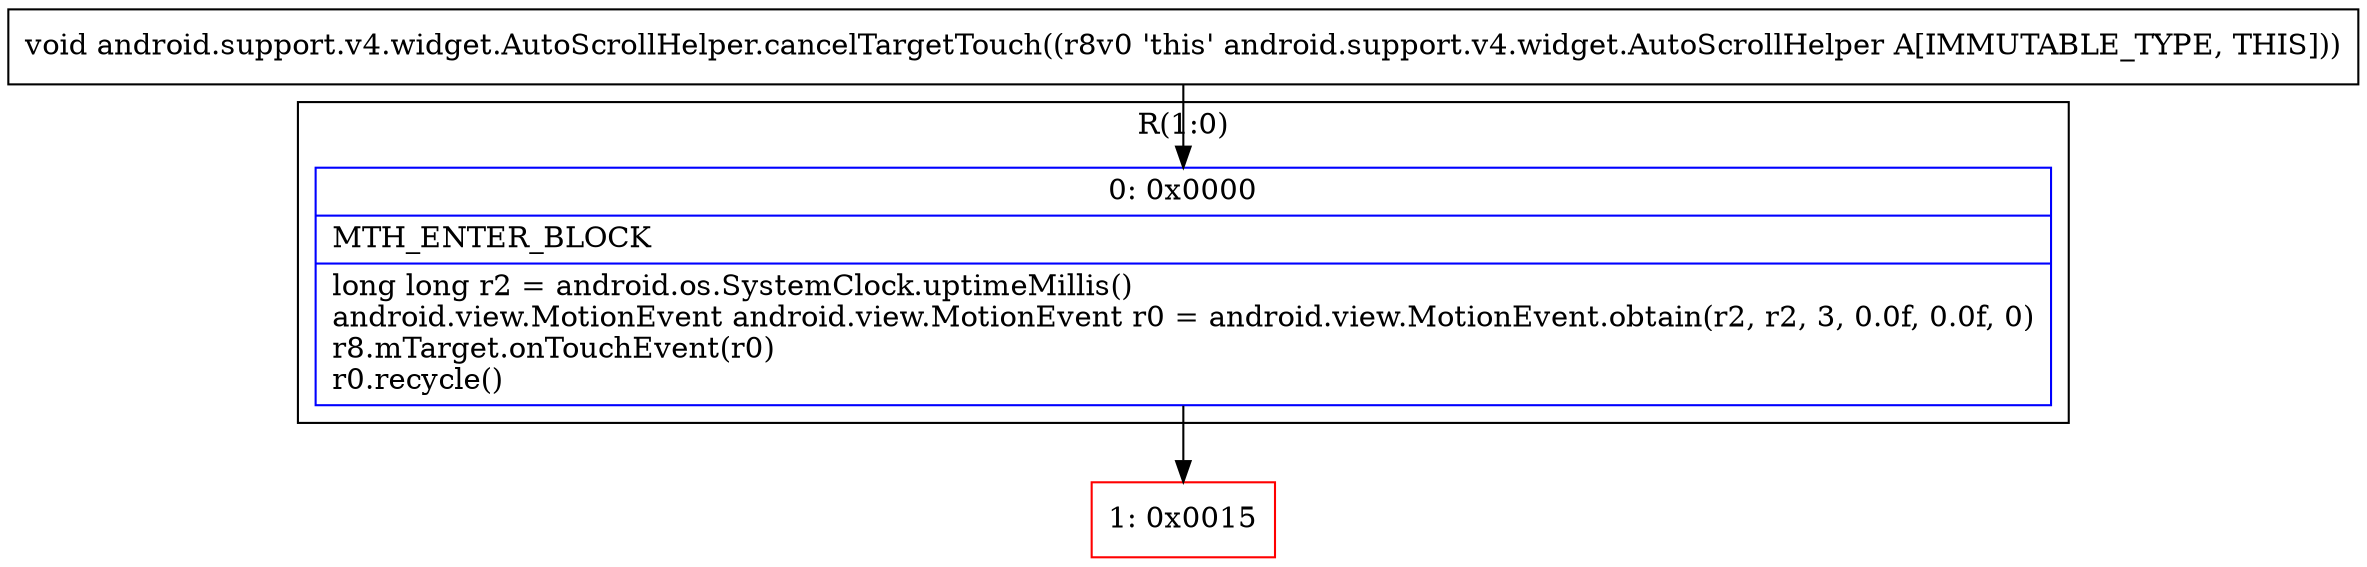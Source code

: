 digraph "CFG forandroid.support.v4.widget.AutoScrollHelper.cancelTargetTouch()V" {
subgraph cluster_Region_447676116 {
label = "R(1:0)";
node [shape=record,color=blue];
Node_0 [shape=record,label="{0\:\ 0x0000|MTH_ENTER_BLOCK\l|long long r2 = android.os.SystemClock.uptimeMillis()\landroid.view.MotionEvent android.view.MotionEvent r0 = android.view.MotionEvent.obtain(r2, r2, 3, 0.0f, 0.0f, 0)\lr8.mTarget.onTouchEvent(r0)\lr0.recycle()\l}"];
}
Node_1 [shape=record,color=red,label="{1\:\ 0x0015}"];
MethodNode[shape=record,label="{void android.support.v4.widget.AutoScrollHelper.cancelTargetTouch((r8v0 'this' android.support.v4.widget.AutoScrollHelper A[IMMUTABLE_TYPE, THIS])) }"];
MethodNode -> Node_0;
Node_0 -> Node_1;
}

